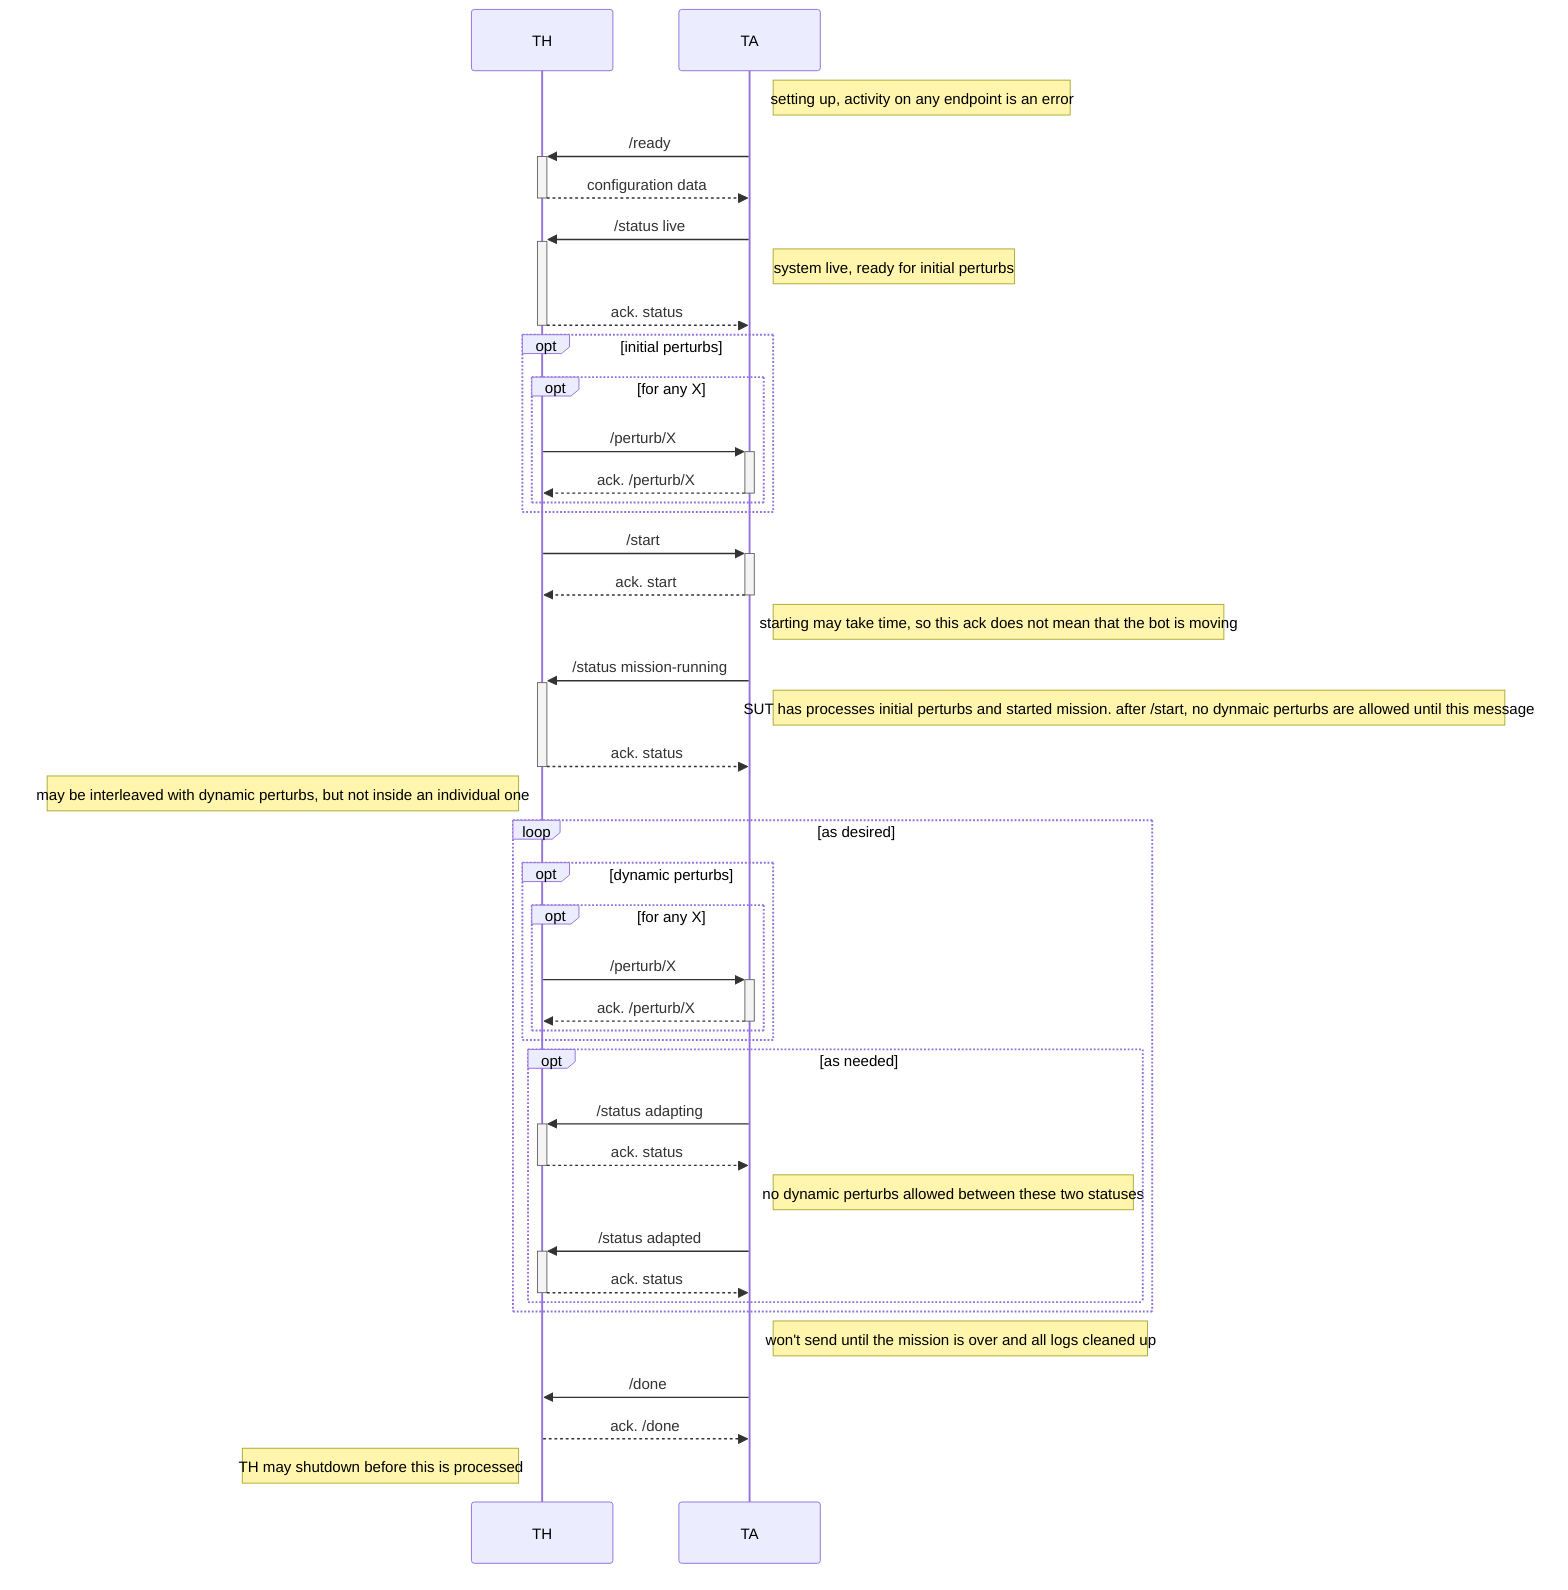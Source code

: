 sequenceDiagram
        participant TH
        participant TA

	Note right of TA: setting up, activity on any endpoint is an error

        TA ->>+ TH: /ready
        TH -->>- TA: configuration data

        TA ->>+ TH: /status live
        Note right of TA: system live, ready for initial perturbs
        TH -->>- TA: ack. status

        opt initial perturbs
            opt for any X
                 TH ->>+ TA: /perturb/X
                 TA -->>- TH: ack. /perturb/X
            end
        end

        TH ->>+ TA: /start
        TA -->>- TH: ack. start
        Note right of TA: starting may take time, so this ack does not mean that the bot is moving

        TA ->>+ TH: /status mission-running
	Note right of TA: SUT has processes initial perturbs and started mission. after /start, no dynmaic perturbs are allowed until this message
        TH -->>- TA: ack. status

        Note left of TH: may be interleaved with dynamic perturbs, but not inside an individual one
        loop as desired
                opt dynamic perturbs
                            opt for any X
                                 TH ->>+ TA: /perturb/X
                                 TA -->>- TH: ack. /perturb/X
                            end
                end

                opt as needed
                    TA ->>+ TH: /status adapting
                    TH -->>- TA: ack. status

		    Note right of TA: no dynamic perturbs allowed between these two statuses

                    TA ->>+ TH: /status adapted
                    TH -->>- TA: ack. status
                end
        end

        Note right of TA: won't send until the mission is over and all logs cleaned up
        TA ->> TH: /done
        TH -->> TA: ack. /done

        Note left of TH: TH may shutdown before this is processed